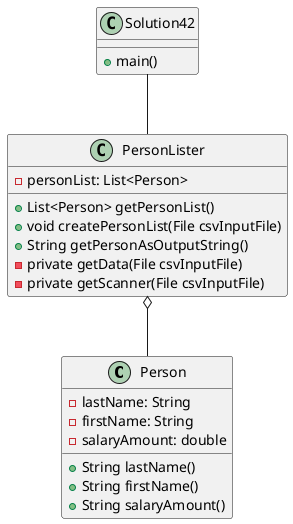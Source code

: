 @startuml
'https://plantuml.com/class-diagram

class Person {

    - lastName: String
    - firstName: String
    - salaryAmount: double

    + String lastName()
    + String firstName()
    + String salaryAmount()

}


class PersonLister {

    - personList: List<Person>

    + List<Person> getPersonList()
    + void createPersonList(File csvInputFile)
    + String getPersonAsOutputString()
    - private getData(File csvInputFile)
    - private getScanner(File csvInputFile)

}

class Solution42 {

    + main()

}

PersonLister o-- Person
Solution42 -- PersonLister

@enduml